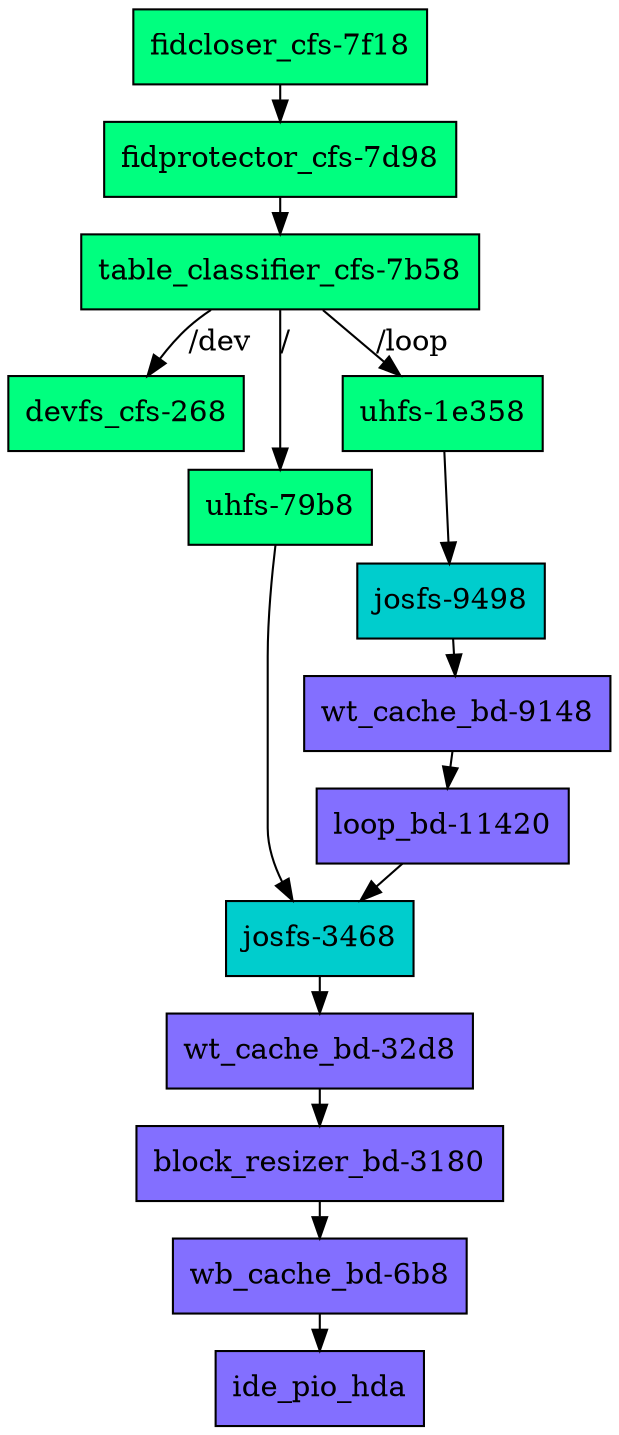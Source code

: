 digraph kfs
{
nodesep=0.15;
ranksep=0.15;
node [shape=record,color=black];
n268441704 [label="ide_pio_hda",fillcolor=slateblue1,style=filled]
n268441312 [label="wb_cache_bd-6b8",fillcolor=slateblue1,style=filled]
        n268441312 -> n268441704 [label=""];
n268440912 [label="block_resizer_bd-3180",fillcolor=slateblue1,style=filled]
        n268440912 -> n268441312 [label=""];
n268440504 [label="wt_cache_bd-32d8",fillcolor=slateblue1,style=filled]
        n268440504 -> n268440912 [label=""];
n268439960 [label="loop_bd-11420",fillcolor=slateblue1,style=filled]
        n268439960 -> n268439256 [label=""];
n268439656 [label="wt_cache_bd-9148",fillcolor=slateblue1,style=filled]
        n268439656 -> n268439960 [label=""];
n268439256 [label="josfs-3468",fillcolor=cyan3,style=filled]
        n268439256 -> n268440504 [label=""];
n268438680 [label="josfs-9498",fillcolor=cyan3,style=filled]
        n268438680 -> n268439656 [label=""];
n268438216 [label="devfs_cfs-268",fillcolor=springgreen,style=filled]
n268437768 [label="uhfs-79b8",fillcolor=springgreen,style=filled]
        n268437768 -> n268439256 [label=""];
n268437328 [label="table_classifier_cfs-7b58",fillcolor=springgreen,style=filled]
        n268437328 -> n268438216 [label="/dev"];
        n268437328 -> n268437768 [label="/"];
        n268437328 -> n268436128 [label="/loop"];
n268437016 [label="fidprotector_cfs-7d98",fillcolor=springgreen,style=filled]
        n268437016 -> n268437328 [label=""];
n268436560 [label="fidcloser_cfs-7f18",fillcolor=springgreen,style=filled]
        n268436560 -> n268437016 [label=""];
n268436128 [label="uhfs-1e358",fillcolor=springgreen,style=filled]
        n268436128 -> n268438680 [label=""];
}
